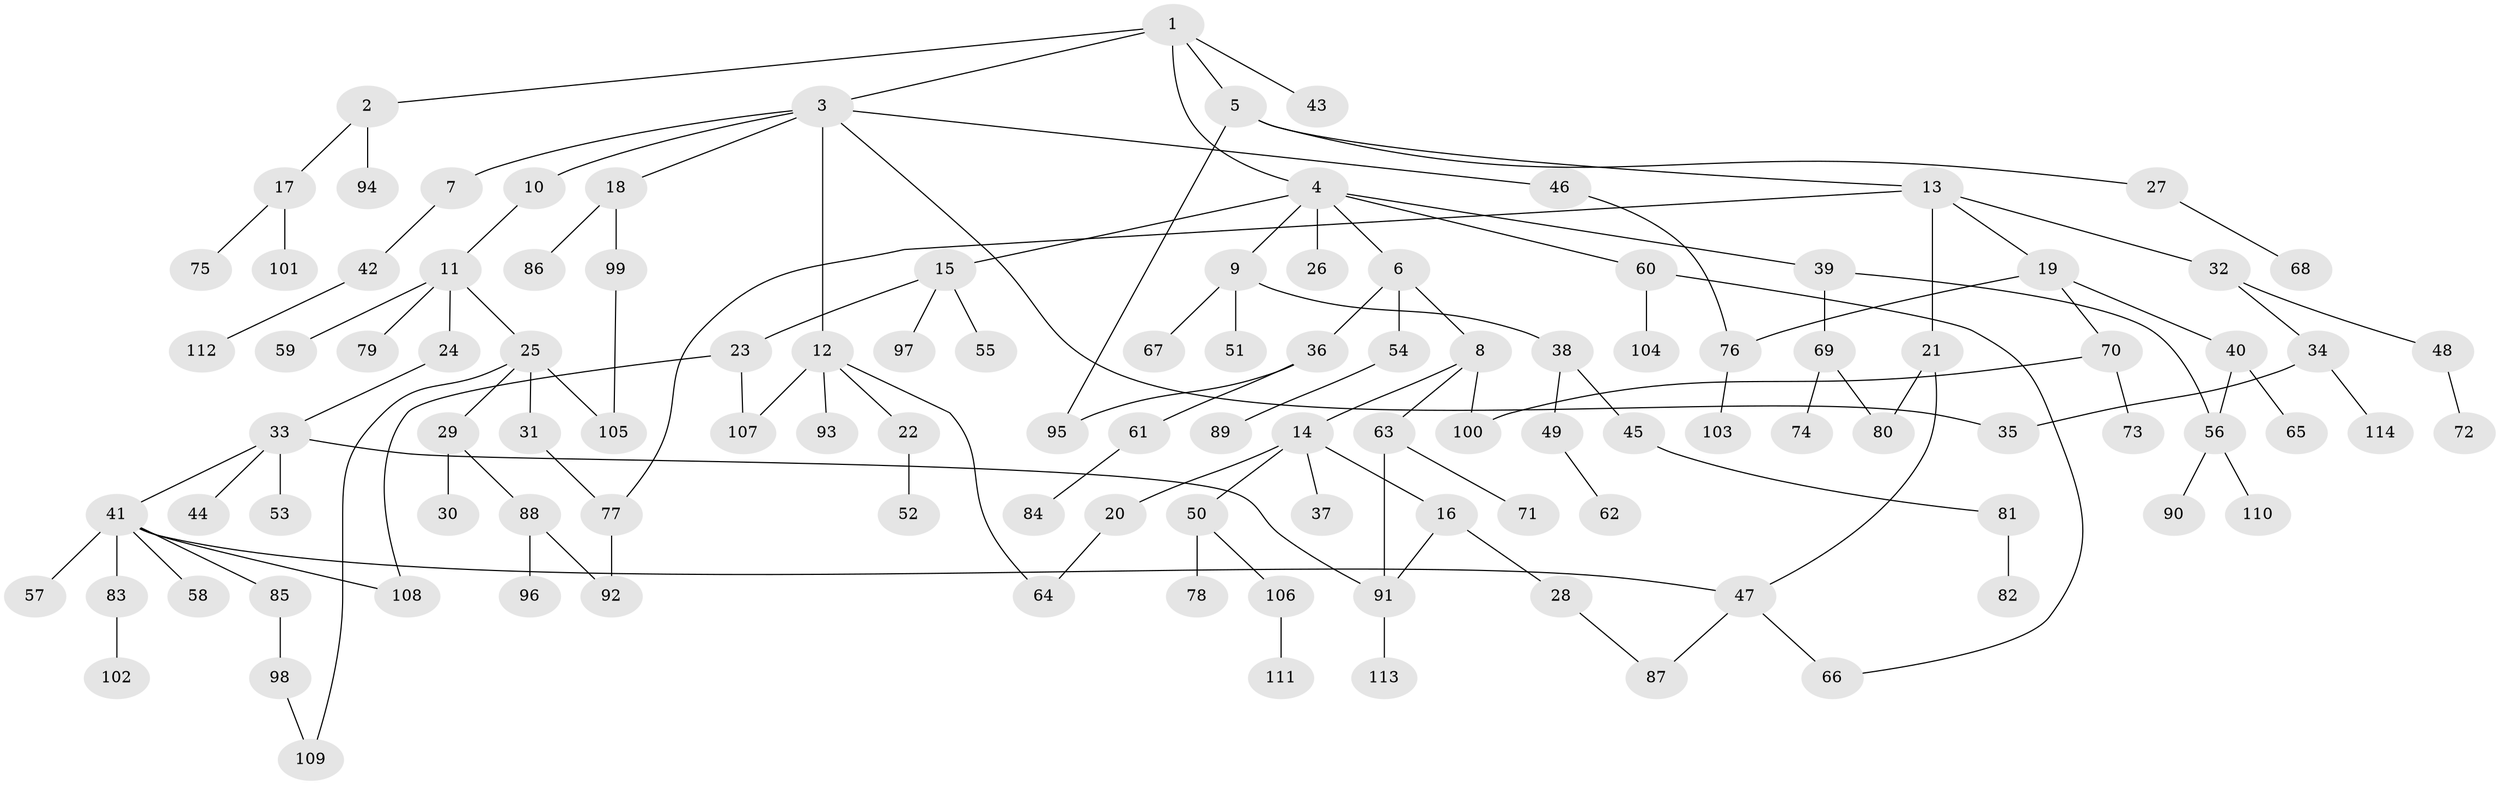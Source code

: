 // coarse degree distribution, {2: 0.26582278481012656, 1: 0.46835443037974683, 5: 0.05063291139240506, 3: 0.11392405063291139, 12: 0.012658227848101266, 4: 0.02531645569620253, 11: 0.02531645569620253, 7: 0.02531645569620253, 6: 0.012658227848101266}
// Generated by graph-tools (version 1.1) at 2025/46/03/04/25 21:46:17]
// undirected, 114 vertices, 131 edges
graph export_dot {
graph [start="1"]
  node [color=gray90,style=filled];
  1;
  2;
  3;
  4;
  5;
  6;
  7;
  8;
  9;
  10;
  11;
  12;
  13;
  14;
  15;
  16;
  17;
  18;
  19;
  20;
  21;
  22;
  23;
  24;
  25;
  26;
  27;
  28;
  29;
  30;
  31;
  32;
  33;
  34;
  35;
  36;
  37;
  38;
  39;
  40;
  41;
  42;
  43;
  44;
  45;
  46;
  47;
  48;
  49;
  50;
  51;
  52;
  53;
  54;
  55;
  56;
  57;
  58;
  59;
  60;
  61;
  62;
  63;
  64;
  65;
  66;
  67;
  68;
  69;
  70;
  71;
  72;
  73;
  74;
  75;
  76;
  77;
  78;
  79;
  80;
  81;
  82;
  83;
  84;
  85;
  86;
  87;
  88;
  89;
  90;
  91;
  92;
  93;
  94;
  95;
  96;
  97;
  98;
  99;
  100;
  101;
  102;
  103;
  104;
  105;
  106;
  107;
  108;
  109;
  110;
  111;
  112;
  113;
  114;
  1 -- 2;
  1 -- 3;
  1 -- 4;
  1 -- 5;
  1 -- 43;
  2 -- 17;
  2 -- 94;
  3 -- 7;
  3 -- 10;
  3 -- 12;
  3 -- 18;
  3 -- 35;
  3 -- 46;
  4 -- 6;
  4 -- 9;
  4 -- 15;
  4 -- 26;
  4 -- 39;
  4 -- 60;
  5 -- 13;
  5 -- 27;
  5 -- 95;
  6 -- 8;
  6 -- 36;
  6 -- 54;
  7 -- 42;
  8 -- 14;
  8 -- 63;
  8 -- 100;
  9 -- 38;
  9 -- 51;
  9 -- 67;
  10 -- 11;
  11 -- 24;
  11 -- 25;
  11 -- 59;
  11 -- 79;
  12 -- 22;
  12 -- 64;
  12 -- 93;
  12 -- 107;
  13 -- 19;
  13 -- 21;
  13 -- 32;
  13 -- 77;
  14 -- 16;
  14 -- 20;
  14 -- 37;
  14 -- 50;
  15 -- 23;
  15 -- 55;
  15 -- 97;
  16 -- 28;
  16 -- 91;
  17 -- 75;
  17 -- 101;
  18 -- 86;
  18 -- 99;
  19 -- 40;
  19 -- 70;
  19 -- 76;
  20 -- 64;
  21 -- 47;
  21 -- 80;
  22 -- 52;
  23 -- 107;
  23 -- 108;
  24 -- 33;
  25 -- 29;
  25 -- 31;
  25 -- 105;
  25 -- 109;
  27 -- 68;
  28 -- 87;
  29 -- 30;
  29 -- 88;
  31 -- 77;
  32 -- 34;
  32 -- 48;
  33 -- 41;
  33 -- 44;
  33 -- 53;
  33 -- 91;
  34 -- 114;
  34 -- 35;
  36 -- 61;
  36 -- 95;
  38 -- 45;
  38 -- 49;
  39 -- 69;
  39 -- 56;
  40 -- 56;
  40 -- 65;
  41 -- 57;
  41 -- 58;
  41 -- 83;
  41 -- 85;
  41 -- 108;
  41 -- 47;
  42 -- 112;
  45 -- 81;
  46 -- 76;
  47 -- 87;
  47 -- 66;
  48 -- 72;
  49 -- 62;
  50 -- 78;
  50 -- 106;
  54 -- 89;
  56 -- 90;
  56 -- 110;
  60 -- 66;
  60 -- 104;
  61 -- 84;
  63 -- 71;
  63 -- 91;
  69 -- 74;
  69 -- 80;
  70 -- 73;
  70 -- 100;
  76 -- 103;
  77 -- 92;
  81 -- 82;
  83 -- 102;
  85 -- 98;
  88 -- 92;
  88 -- 96;
  91 -- 113;
  98 -- 109;
  99 -- 105;
  106 -- 111;
}
